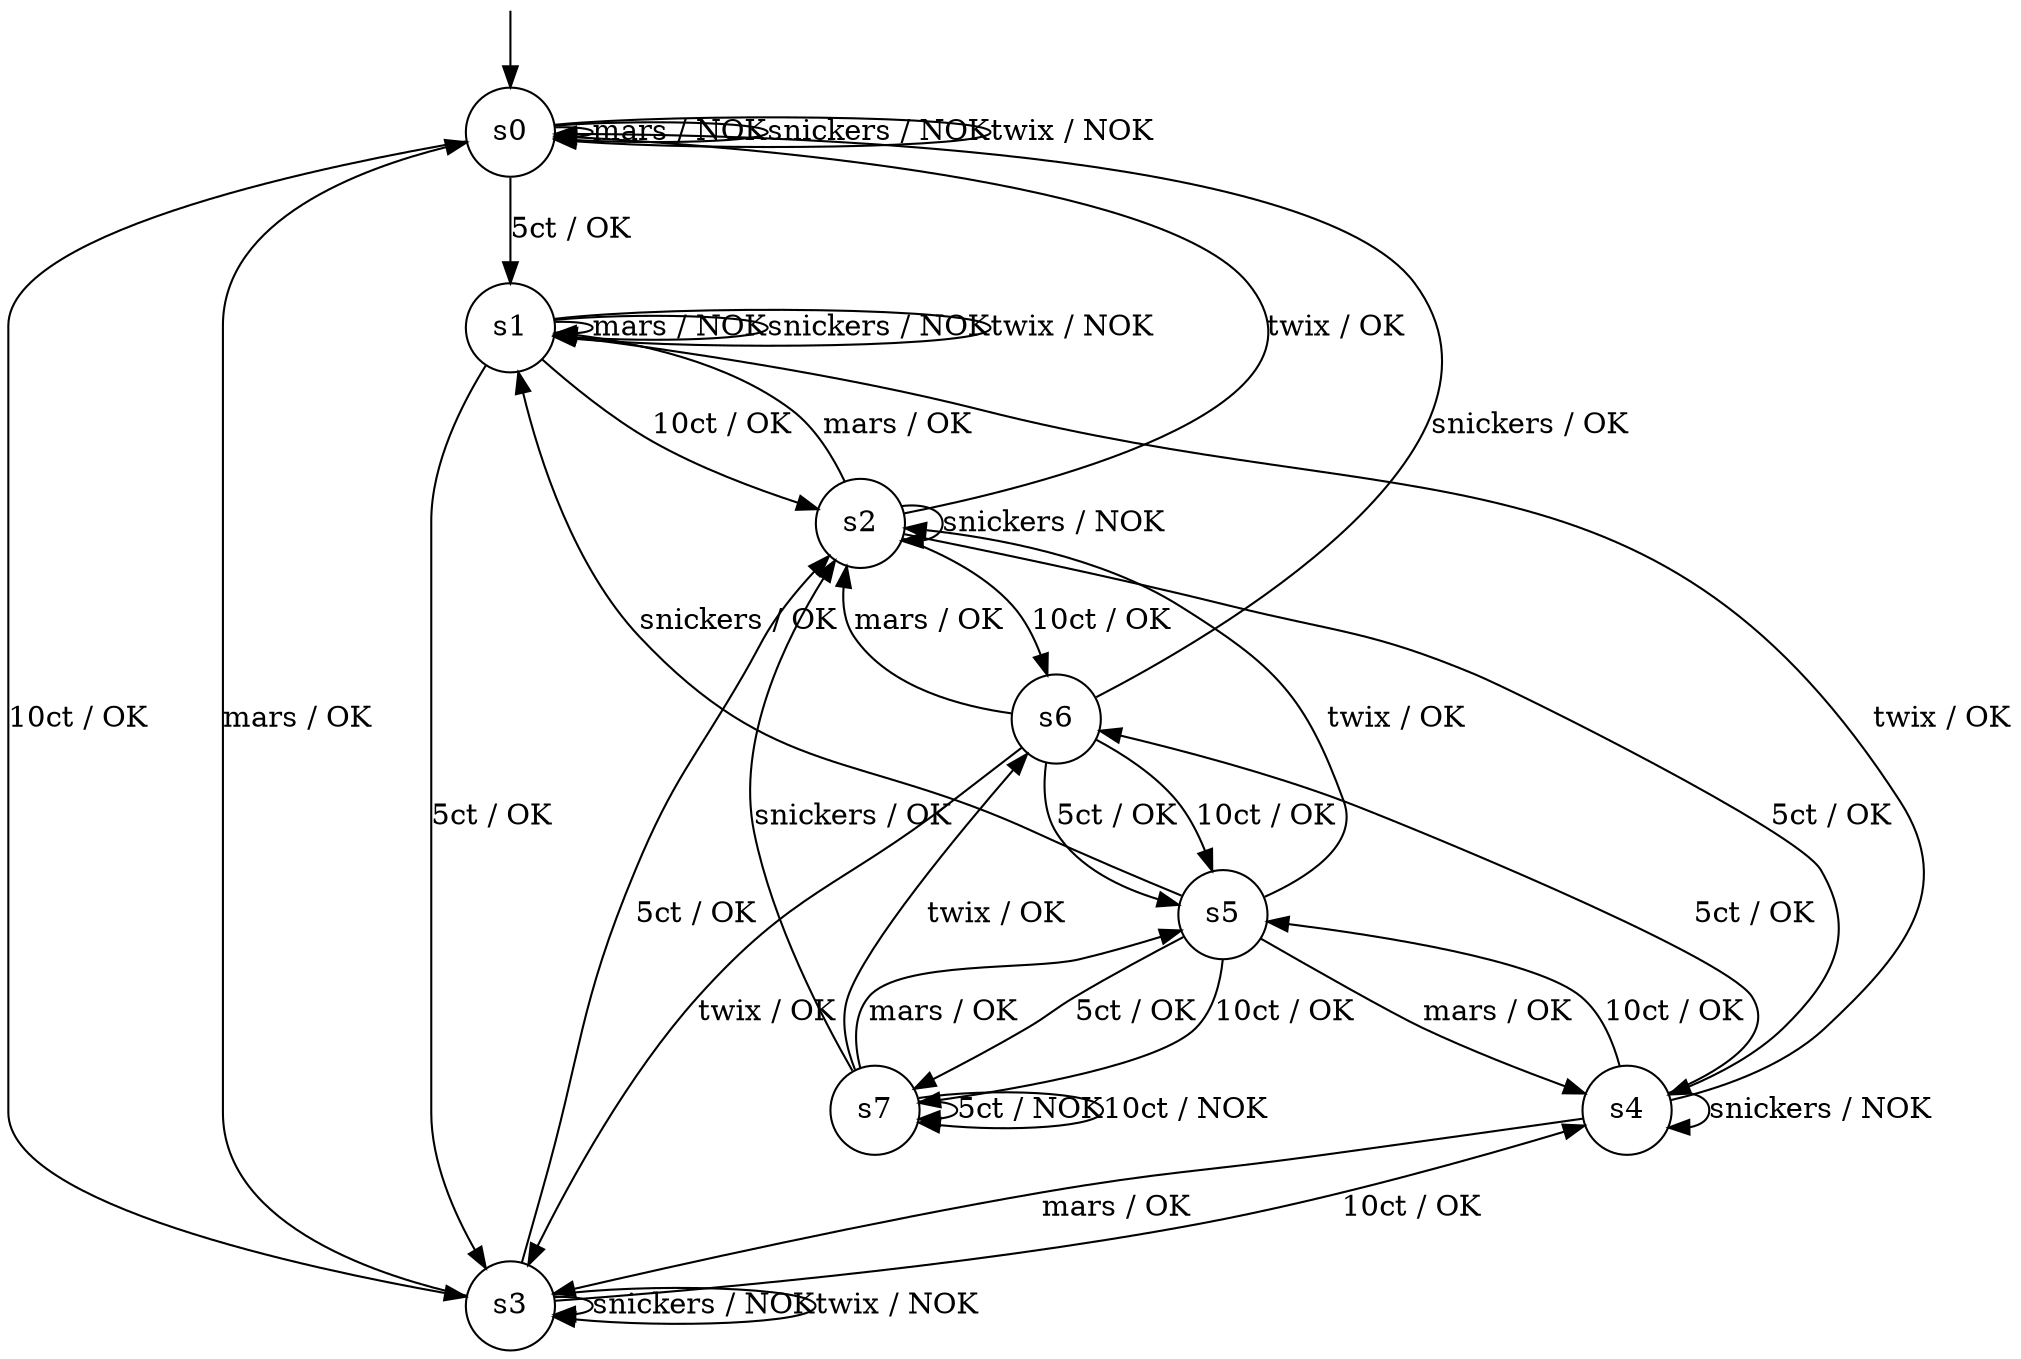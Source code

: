digraph g {

	s0 [shape="circle" label="s0"];
	s1 [shape="circle" label="s1"];
	s2 [shape="circle" label="s2"];
	s3 [shape="circle" label="s3"];
	s4 [shape="circle" label="s4"];
	s5 [shape="circle" label="s5"];
	s6 [shape="circle" label="s6"];
	s7 [shape="circle" label="s7"];
	s0 -> s1 [label="5ct / OK"];
	s0 -> s3 [label="10ct / OK"];
	s0 -> s0 [label="mars / NOK"];
	s0 -> s0 [label="snickers / NOK"];
	s0 -> s0 [label="twix / NOK"];
	s1 -> s3 [label="5ct / OK"];
	s1 -> s2 [label="10ct / OK"];
	s1 -> s1 [label="mars / NOK"];
	s1 -> s1 [label="snickers / NOK"];
	s1 -> s1 [label="twix / NOK"];
	s2 -> s4 [label="5ct / OK"];
	s2 -> s6 [label="10ct / OK"];
	s2 -> s1 [label="mars / OK"];
	s2 -> s2 [label="snickers / NOK"];
	s2 -> s0 [label="twix / OK"];
	s3 -> s2 [label="5ct / OK"];
	s3 -> s4 [label="10ct / OK"];
	s3 -> s0 [label="mars / OK"];
	s3 -> s3 [label="snickers / NOK"];
	s3 -> s3 [label="twix / NOK"];
	s4 -> s6 [label="5ct / OK"];
	s4 -> s5 [label="10ct / OK"];
	s4 -> s3 [label="mars / OK"];
	s4 -> s4 [label="snickers / NOK"];
	s4 -> s1 [label="twix / OK"];
	s5 -> s7 [label="5ct / OK"];
	s5 -> s7 [label="10ct / OK"];
	s5 -> s4 [label="mars / OK"];
	s5 -> s1 [label="snickers / OK"];
	s5 -> s2 [label="twix / OK"];
	s6 -> s5 [label="5ct / OK"];
	s6 -> s5 [label="10ct / OK"];
	s6 -> s2 [label="mars / OK"];
	s6 -> s0 [label="snickers / OK"];
	s6 -> s3 [label="twix / OK"];
	s7 -> s7 [label="5ct / NOK"];
	s7 -> s7 [label="10ct / NOK"];
	s7 -> s5 [label="mars / OK"];
	s7 -> s2 [label="snickers / OK"];
	s7 -> s6 [label="twix / OK"];

__start0 [label="" shape="none" width="0" height="0"];
__start0 -> s0;

}
